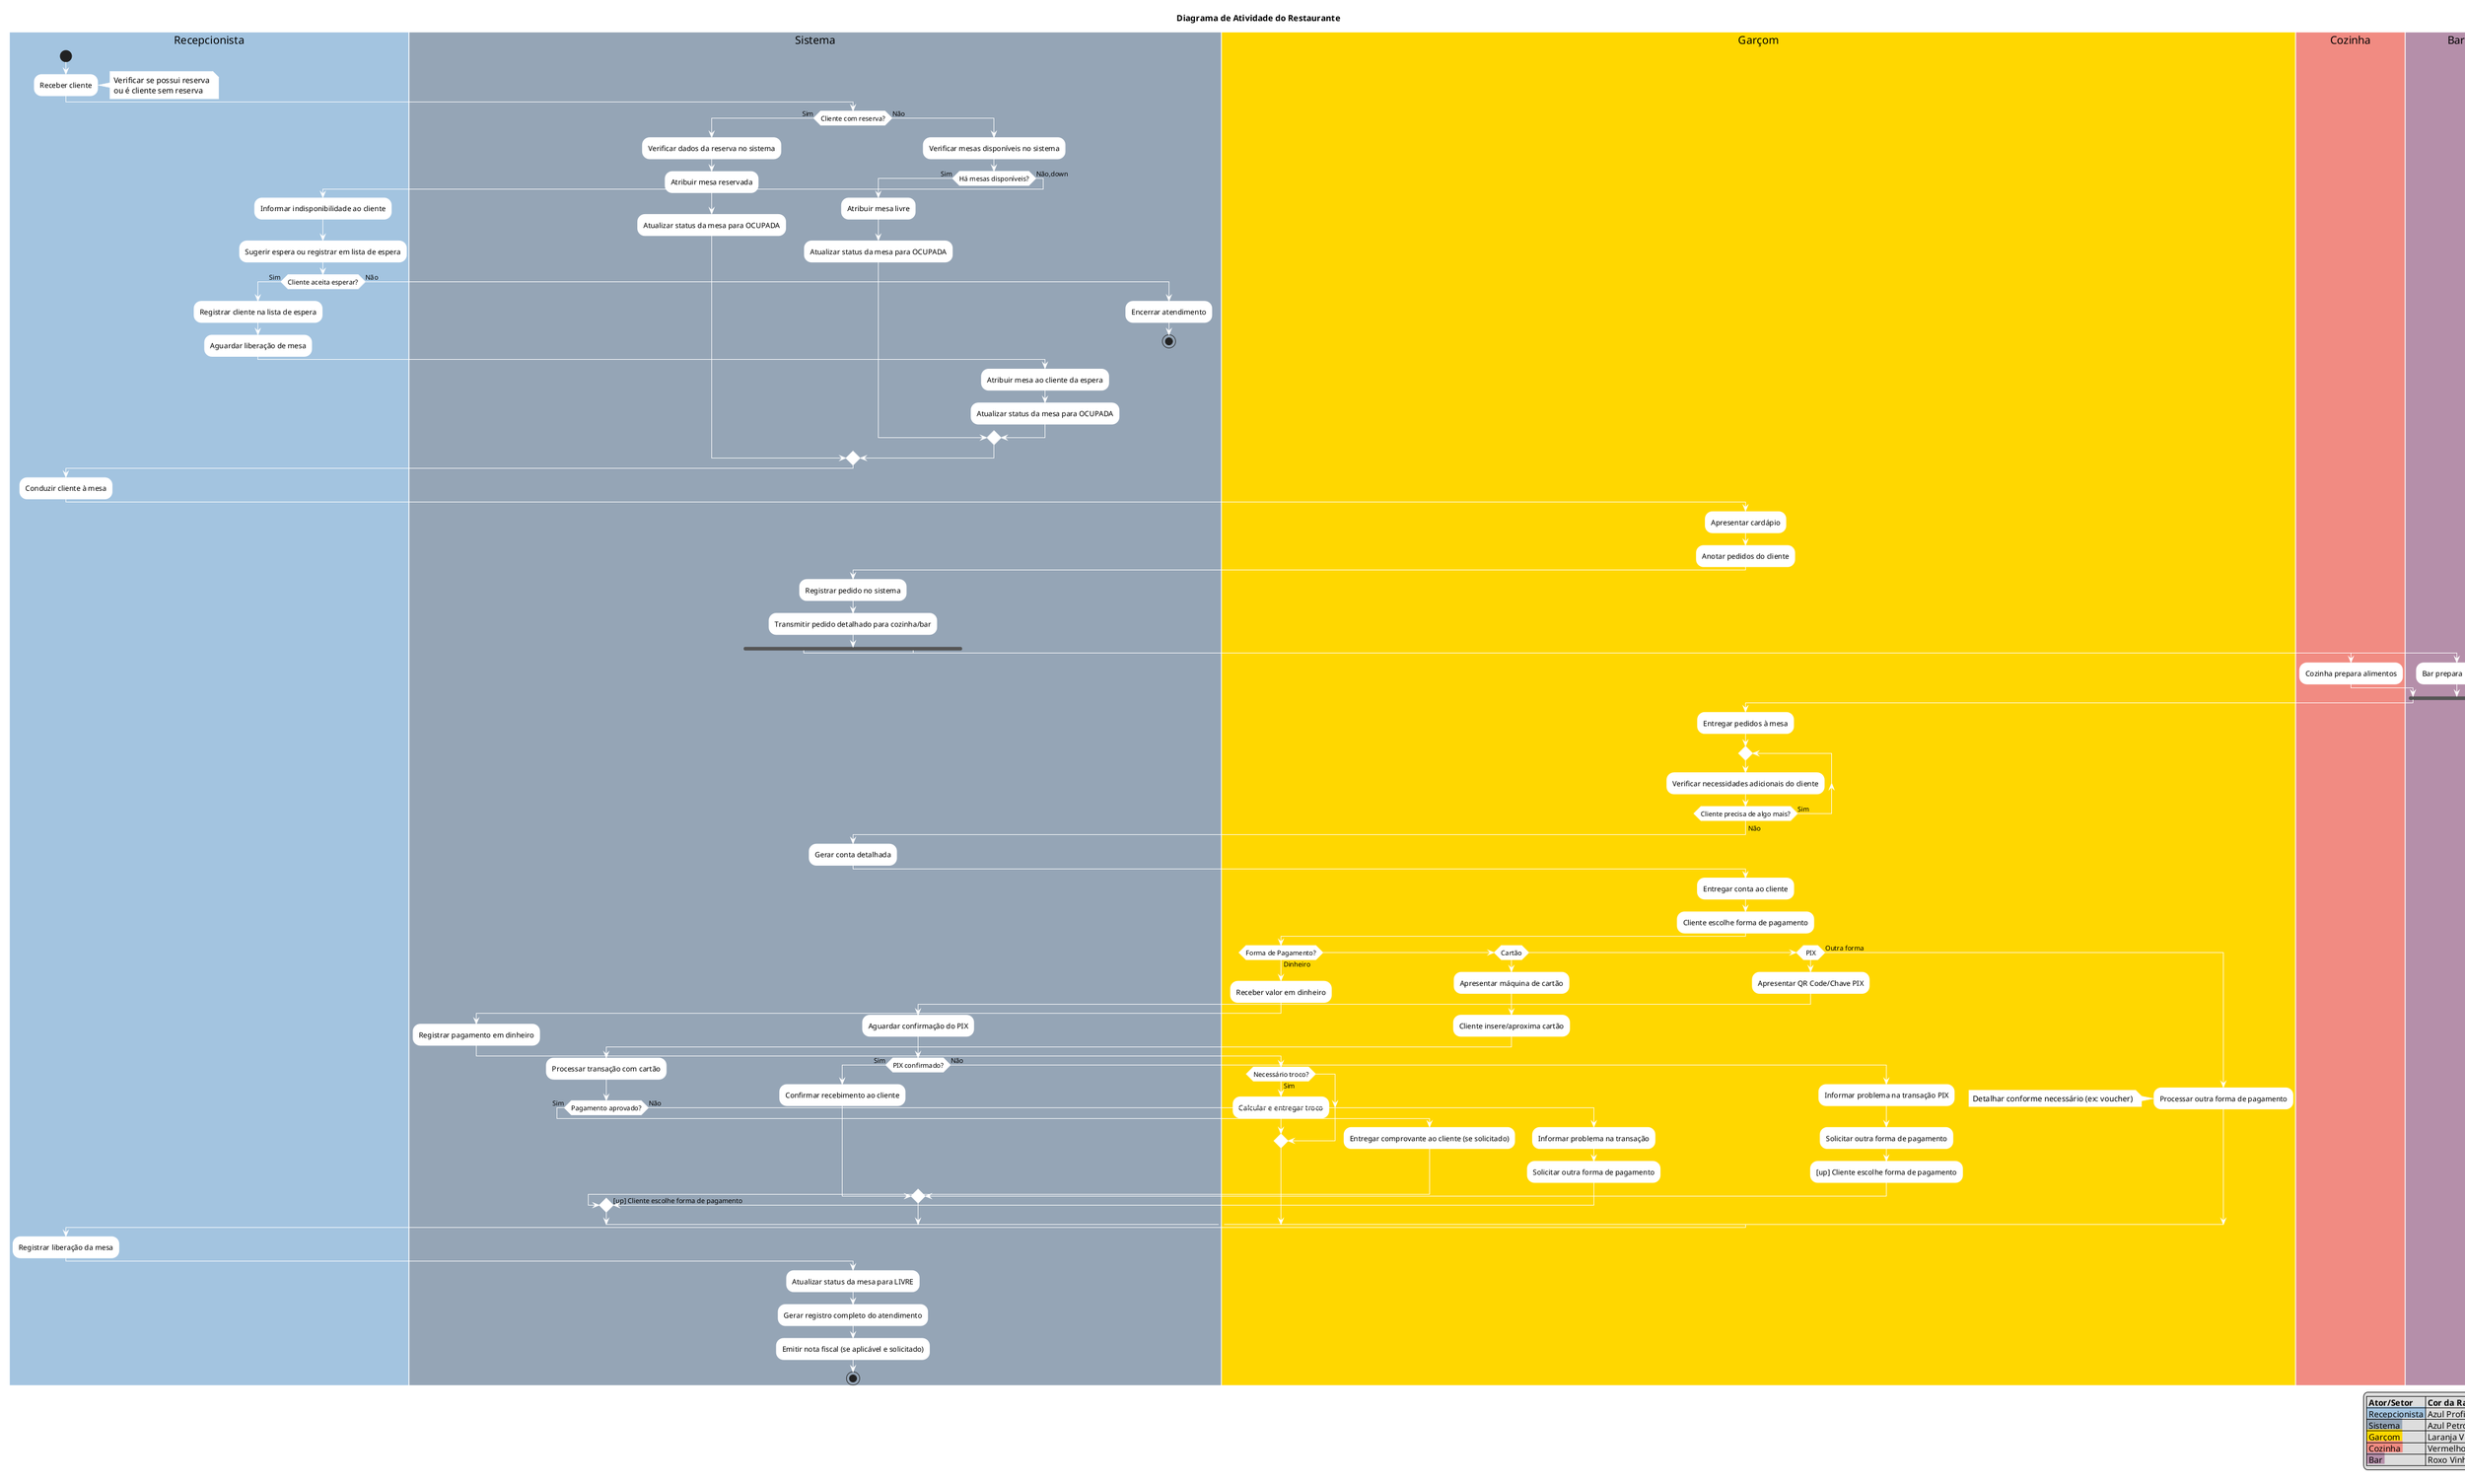 @startuml Diagrama de Atividade
title Diagrama de Atividade do Restaurante
skinparam {
  DefaultFontName Arial
  ActivityBorderColor #4A4A4A  // Cinza escuro para bordas das atividades
  ActivityBackgroundColor #FFFFFF // Branco para o fundo das atividades
  ActivityDiamondBorderColor #4A4A4A // Cinza escuro para bordas de decisões
  ActivityDiamondBackgroundColor #F8F8F8 // Cinza muito claro para fundo de decisões
  SwimlaneBorderColor #666666 // Cinza médio para bordas das raias
  ArrowColor #262626 // Cinza bem escuro para setas
  NoteBackgroundColor #FFFFE0 // Amarelo bem claro para notas
  NoteBorderColor #555555 // Cinza para bordas de notas

  Nodesep 80
  Ranksep 90
  linetype ortho
}

' Definição das cores das raias
!define RECEPCIONISTA_COLOR #A3C4E0
!define SISTEMA_COLOR #95A5B6
!define GARCOM_COLOR #FFD700
!define COZINHA_COLOR #f18b82
!define BAR_COLOR #B58FAA

|RECEPCIONISTA_COLOR|Recepcionista|
start
:Receber cliente;
note right
  Verificar se possui reserva
  ou é cliente sem reserva
end note

|SISTEMA_COLOR|Sistema|
if (Cliente com reserva?) then (Sim)
  :Verificar dados da reserva no sistema;
  :Atribuir mesa reservada;
  :Atualizar status da mesa para OCUPADA;
else (Não)
  :Verificar mesas disponíveis no sistema;
  if (Há mesas disponíveis?) then (Sim)
    :Atribuir mesa livre;
    :Atualizar status da mesa para OCUPADA;
  else (Não,down)
    |RECEPCIONISTA_COLOR|Recepcionista|
    :Informar indisponibilidade ao cliente;
    :Sugerir espera ou registrar em lista de espera;
    if (Cliente aceita esperar?) then (Sim)
      :Registrar cliente na lista de espera;
      :Aguardar liberação de mesa;
      |SISTEMA_COLOR|Sistema|
      :Atribuir mesa ao cliente da espera;
      :Atualizar status da mesa para OCUPADA;
    else (Não)
      :Encerrar atendimento;
      stop
    endif
  endif
endif

|RECEPCIONISTA_COLOR|Recepcionista|
:Conduzir cliente à mesa;

|GARCOM_COLOR|Garçom|
:Apresentar cardápio;
:Anotar pedidos do cliente;

|SISTEMA_COLOR|Sistema|
:Registrar pedido no sistema;
:Transmitir pedido detalhado para cozinha/bar;
fork
  |COZINHA_COLOR|Cozinha|
  :Cozinha prepara alimentos;
fork again
  |BAR_COLOR|Bar|
  :Bar prepara bebidas;
end fork

|GARCOM_COLOR|Garçom|
:Entregar pedidos à mesa;
repeat
  :Verificar necessidades adicionais do cliente;
repeat while (Cliente precisa de algo mais?) is (Sim)
-> Não;

|SISTEMA_COLOR|Sistema|
:Gerar conta detalhada;

|GARCOM_COLOR|Garçom|
:Entregar conta ao cliente;
:Cliente escolhe forma de pagamento;

if (Forma de Pagamento?) then (Dinheiro)
  :Receber valor em dinheiro;
  |SISTEMA_COLOR|Sistema|
  :Registrar pagamento em dinheiro;
  |GARCOM_COLOR|Garçom|
  if (Necessário troco?) then (Sim)
    :Calcular e entregar troco;
  endif
else if (Cartão) then
  :Apresentar máquina de cartão;
  :Cliente insere/aproxima cartão;
  |SISTEMA_COLOR|Sistema|
  :Processar transação com cartão;
  if (Pagamento aprovado?) then (Sim)
    |GARCOM_COLOR|Garçom|
    :Entregar comprovante ao cliente (se solicitado);
  else (Não)
    |GARCOM_COLOR|Garçom|
    :Informar problema na transação;
    :Solicitar outra forma de pagamento;
    ->[up] Cliente escolhe forma de pagamento; 
  endif
else if (PIX) then
  :Apresentar QR Code/Chave PIX;
  |SISTEMA_COLOR|Sistema|
  :Aguardar confirmação do PIX;
  if (PIX confirmado?) then (Sim)
    :Confirmar recebimento ao cliente;
  else (Não)
    |GARCOM_COLOR|Garçom|
    :Informar problema na transação PIX;
    :Solicitar outra forma de pagamento;
    :[up] Cliente escolhe forma de pagamento;
  endif
else (Outra forma)
  :Processar outra forma de pagamento;
  note left: Detalhar conforme necessário (ex: voucher)
endif

|RECEPCIONISTA_COLOR|Recepcionista|
:Registrar liberação da mesa;

|SISTEMA_COLOR|Sistema|
:Atualizar status da mesa para LIVRE;
:Gerar registro completo do atendimento;
:Emitir nota fiscal (se aplicável e solicitado);

stop

legend right
  |= Ator/Setor |= Cor da Raia |
  |<back:RECEPCIONISTA_COLOR> Recepcionista | Azul Profissional |
  |<back:SISTEMA_COLOR> Sistema | Azul Petróleo |
  |<back:GARCOM_COLOR> Garçom | Laranja Vibrante |
  |<back:COZINHA_COLOR> Cozinha | Vermelho Intenso |
  |<back:BAR_COLOR> Bar | Roxo Vinho |
end legend

@enduml